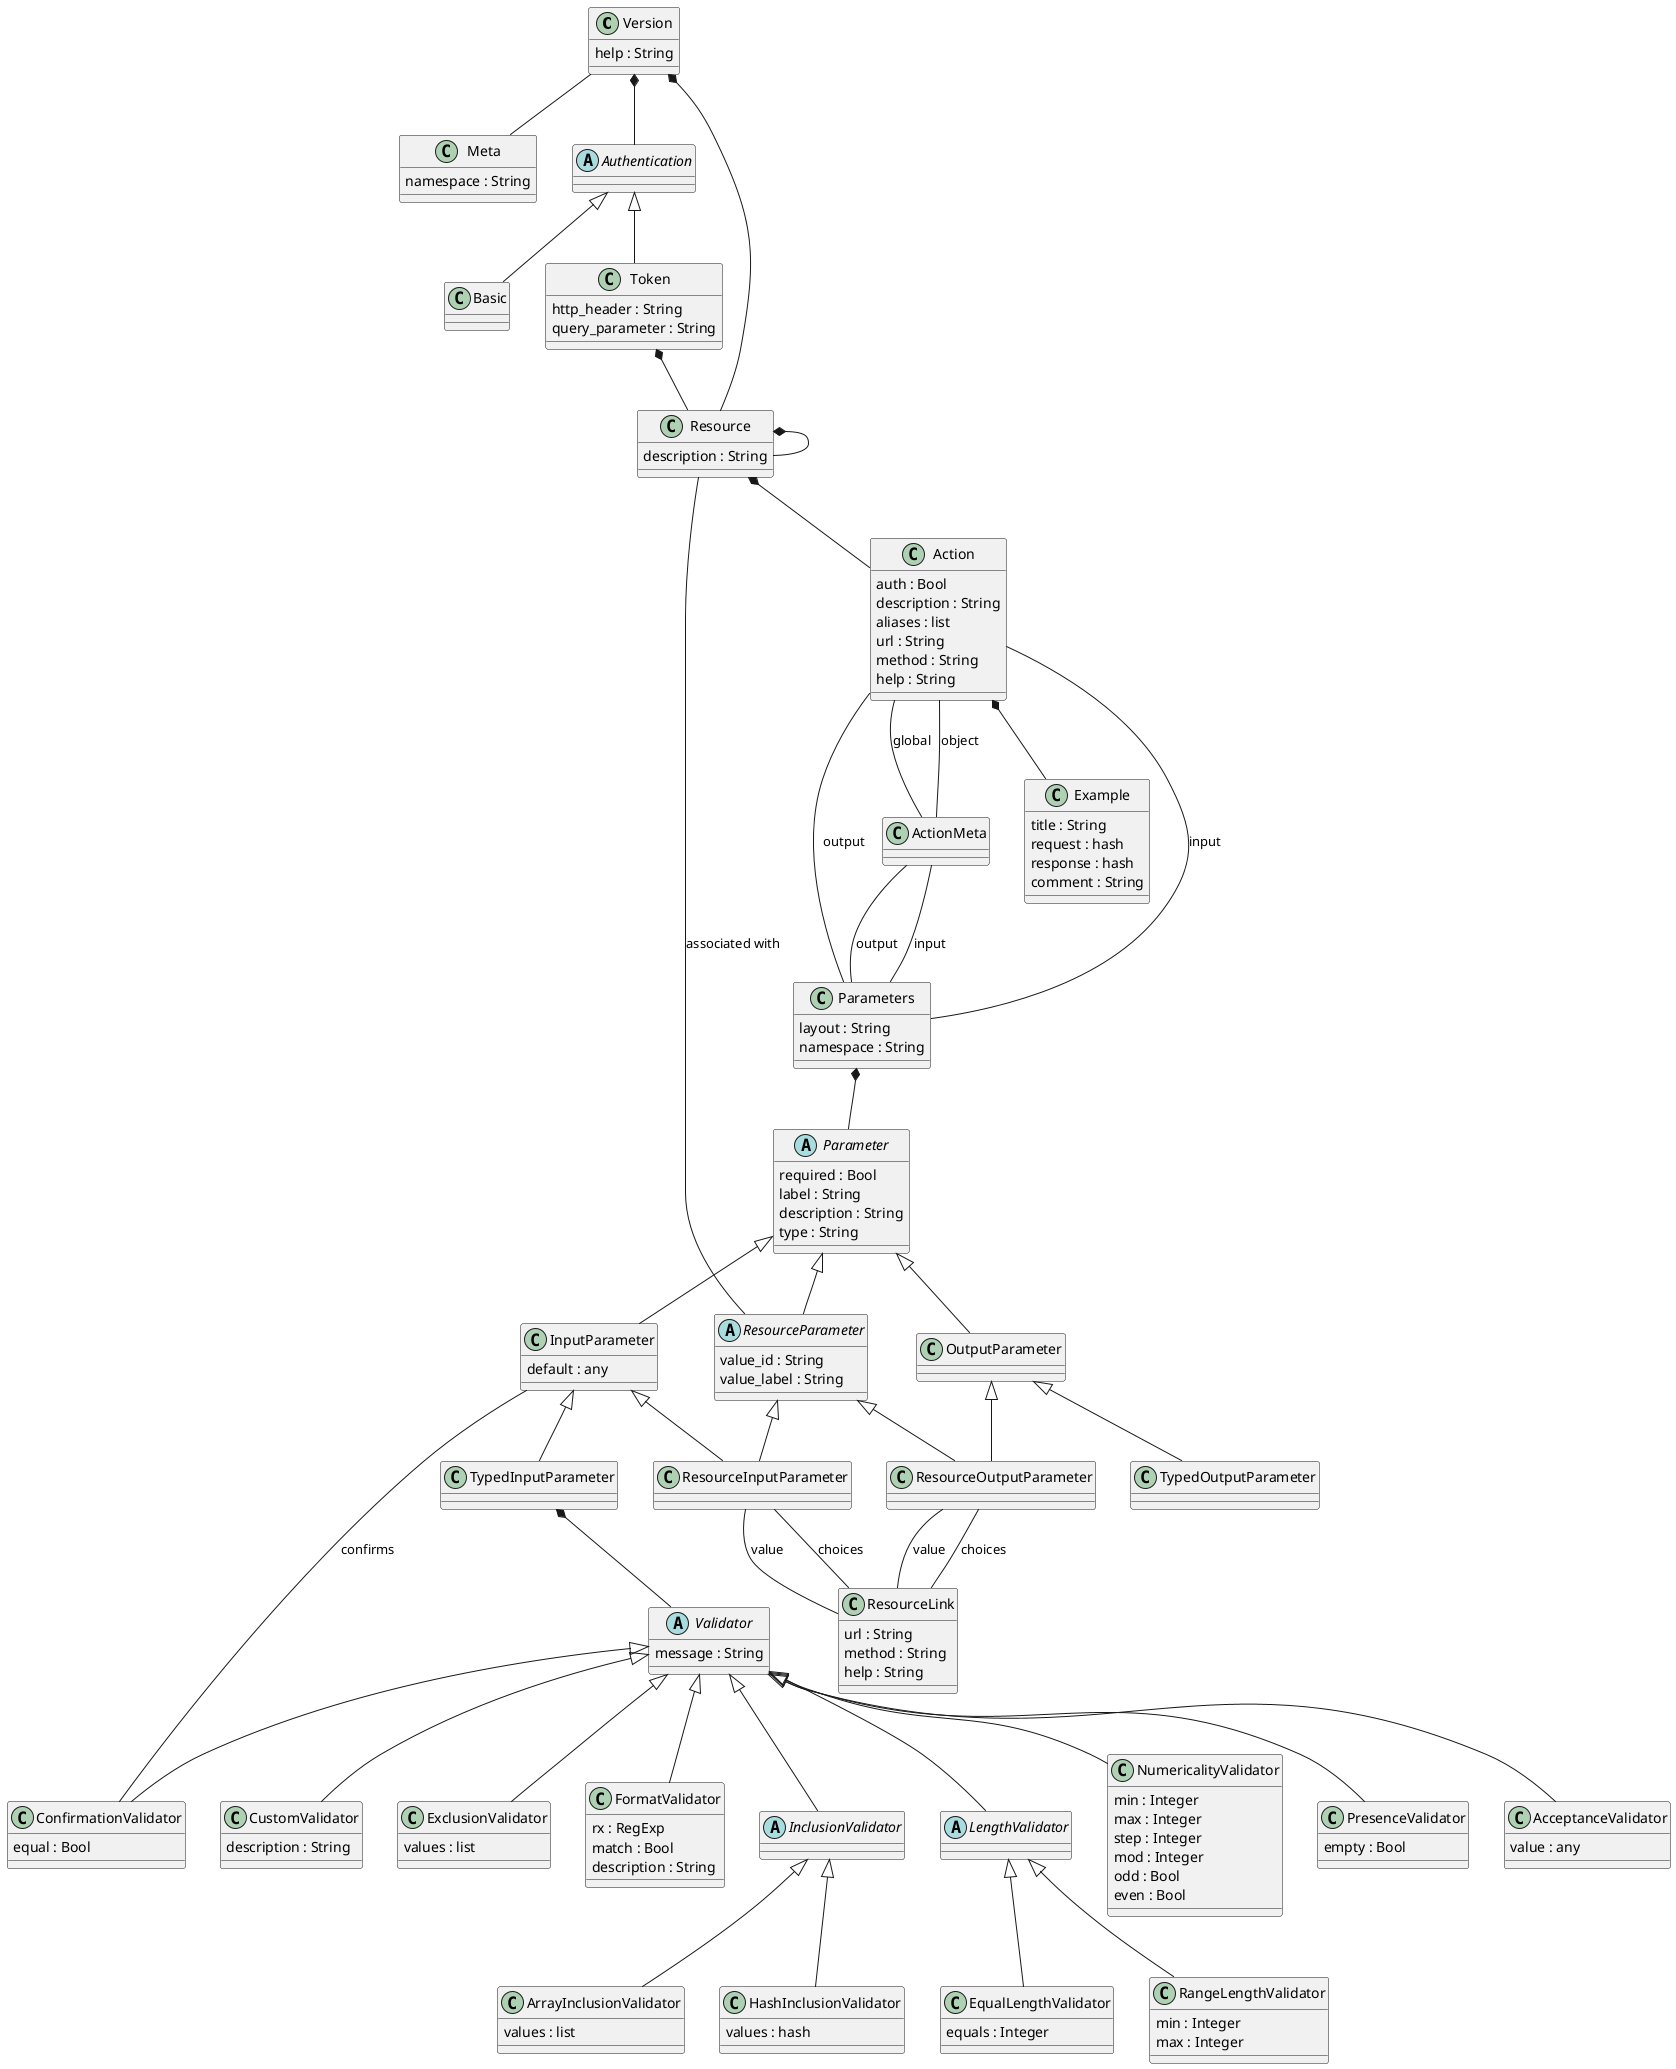 @startuml

class Version {
	help : String
}

class Meta {
	namespace : String
}

abstract class Authentication {
	
}

class Basic {
	
}

class Token {
	http_header : String
	query_parameter : String
}

class Resource {
	description : String
}

class Action {
	auth : Bool
	description : String
	aliases : list
	url : String
	method : String
	help : String
}

class Example {
	title : String
	request : hash
	response : hash
	comment : String
}

class Parameters {
	layout : String
	namespace : String
}

abstract class Parameter {
	required : Bool
	label : String
	description : String
	type : String
}

class InputParameter {
	default : any
}

class OutputParameter {
	
}

abstract class ResourceParameter {
	value_id : String
	value_label : String
}

class TypedInputParameter {
	
}

class ResourceInputParameter {
}

class TypedOutputParameter {
	
}

class ResourceOutputParameter {
}

class ResourceLink {
	url : String
	method : String
	help : String
}


class ActionMeta {
}

abstract class Validator {
	message : String
}

class AcceptanceValidator {
	value : any
}

class ConfirmationValidator {
	equal : Bool
}

class CustomValidator {
	description : String
}

class ExclusionValidator {
	values : list
}

class FormatValidator {
	rx : RegExp
	match : Bool
	description : String
}

abstract class InclusionValidator {
	
}

class ArrayInclusionValidator {
	values : list
}

class HashInclusionValidator {
	values : hash
}

abstract class LengthValidator {
	
}

class EqualLengthValidator {
	equals : Integer
}

class RangeLengthValidator {
	min : Integer
	max : Integer
}

class NumericalityValidator {
	min : Integer
	max : Integer
	step : Integer
	mod : Integer
	odd : Bool
	even : Bool
}

class PresenceValidator {
	empty : Bool
}

Version -- Meta
Version *-- Authentication

Authentication <|-- Basic
Authentication <|-- Token

Token *-- Resource

Version *-- Resource

Resource *-- Resource
Resource *-- Action

Action *-- Example
Action -- Parameters : input
Action -- Parameters : output
Action -- ActionMeta : object
Action -- ActionMeta : global

ActionMeta -- Parameters : input
ActionMeta -- Parameters : output

Parameters *-- Parameter

Parameter <|-- InputParameter
Parameter <|-- OutputParameter
Parameter <|-- ResourceParameter

ResourceParameter <|-- ResourceInputParameter
ResourceParameter <|-- ResourceOutputParameter
ResourceParameter -- Resource : associated with

InputParameter <|-- TypedInputParameter
InputParameter <|-- ResourceInputParameter

TypedInputParameter *-- Validator

Validator <|-- AcceptanceValidator
Validator <|-- ConfirmationValidator
ConfirmationValidator -- InputParameter : confirms
Validator <|-- CustomValidator
Validator <|-- ExclusionValidator
Validator <|-- FormatValidator
Validator <|-- InclusionValidator
InclusionValidator <|-- ArrayInclusionValidator
InclusionValidator <|-- HashInclusionValidator
Validator <|-- LengthValidator
LengthValidator <|-- EqualLengthValidator
LengthValidator <|-- RangeLengthValidator
Validator <|-- NumericalityValidator
Validator <|-- PresenceValidator

OutputParameter <|-- TypedOutputParameter
OutputParameter <|-- ResourceOutputParameter

ResourceInputParameter -- ResourceLink : value
ResourceInputParameter -- ResourceLink : choices

ResourceOutputParameter -- ResourceLink : value
ResourceOutputParameter -- ResourceLink : choices

@enduml
